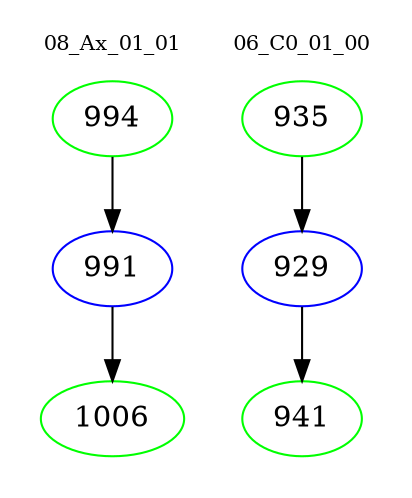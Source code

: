 digraph{
subgraph cluster_0 {
color = white
label = "08_Ax_01_01";
fontsize=10;
T0_994 [label="994", color="green"]
T0_994 -> T0_991 [color="black"]
T0_991 [label="991", color="blue"]
T0_991 -> T0_1006 [color="black"]
T0_1006 [label="1006", color="green"]
}
subgraph cluster_1 {
color = white
label = "06_C0_01_00";
fontsize=10;
T1_935 [label="935", color="green"]
T1_935 -> T1_929 [color="black"]
T1_929 [label="929", color="blue"]
T1_929 -> T1_941 [color="black"]
T1_941 [label="941", color="green"]
}
}
